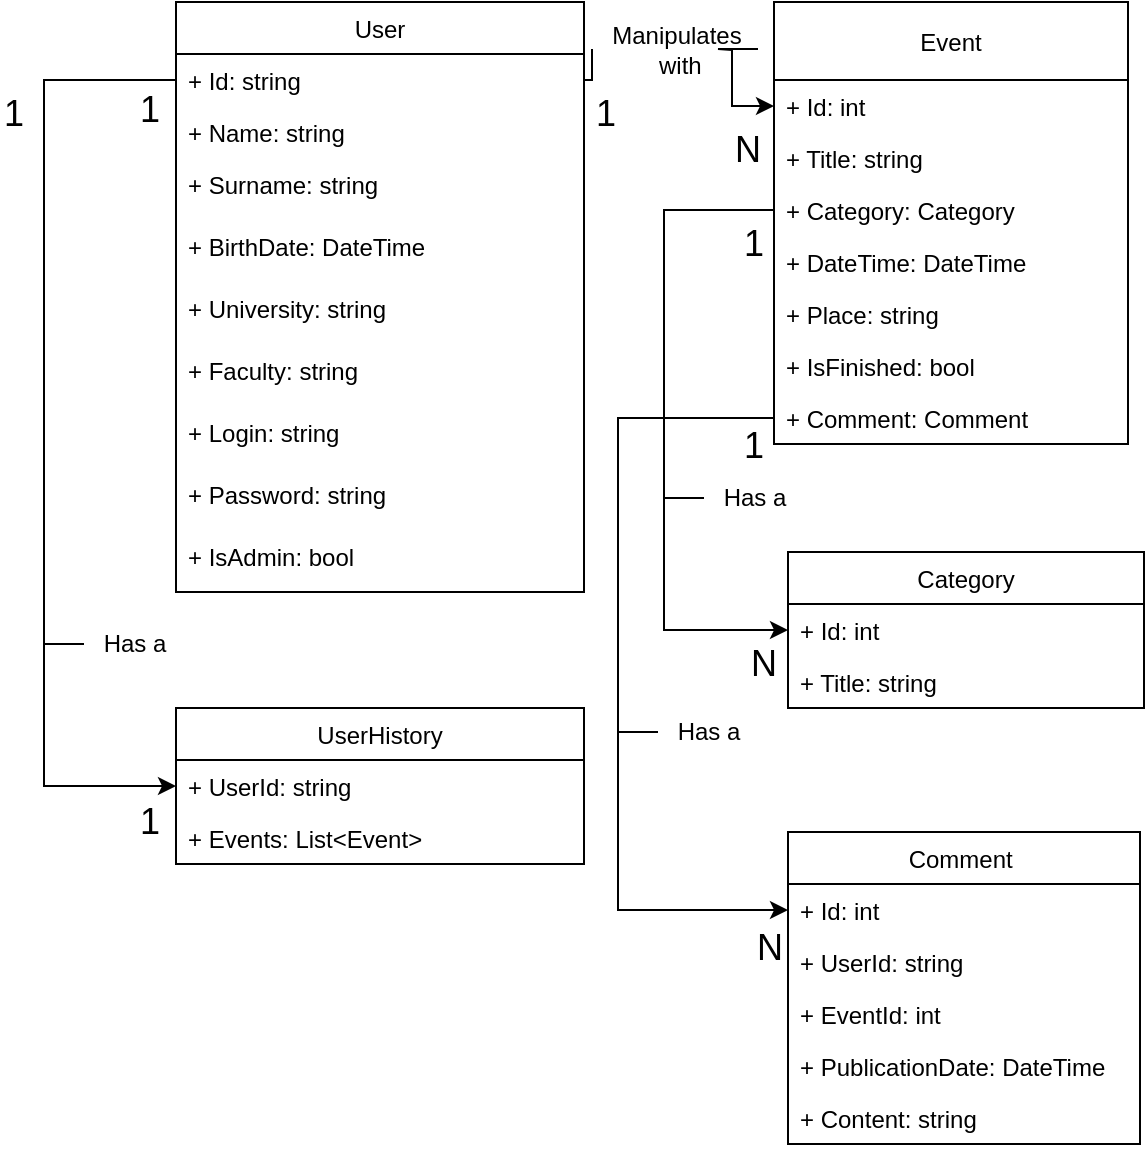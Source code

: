 <mxfile version="21.0.6" type="device"><diagram id="YNZQ1TM4mMwCLKo3sDfF" name="Page-1"><mxGraphModel dx="1050" dy="491" grid="0" gridSize="10" guides="1" tooltips="1" connect="1" arrows="1" fold="1" page="1" pageScale="1" pageWidth="827" pageHeight="1169" background="none" math="0" shadow="0"><root><mxCell id="0"/><mxCell id="1" parent="0"/><mxCell id="f6Bhwpb-TM4V7oOzHjNB-9" value="User" style="swimlane;fontStyle=0;childLayout=stackLayout;horizontal=1;startSize=26;fillColor=none;horizontalStack=0;resizeParent=1;resizeParentMax=0;resizeLast=0;collapsible=1;marginBottom=0;" parent="1" vertex="1"><mxGeometry x="180" y="28" width="204" height="295" as="geometry"/></mxCell><mxCell id="f6Bhwpb-TM4V7oOzHjNB-10" value="+ Id: string&#10;" style="text;strokeColor=none;fillColor=none;align=left;verticalAlign=top;spacingLeft=4;spacingRight=4;overflow=hidden;rotatable=0;points=[[0,0.5],[1,0.5]];portConstraint=eastwest;" parent="f6Bhwpb-TM4V7oOzHjNB-9" vertex="1"><mxGeometry y="26" width="204" height="26" as="geometry"/></mxCell><mxCell id="f6Bhwpb-TM4V7oOzHjNB-11" value="+ Name: string" style="text;strokeColor=none;fillColor=none;align=left;verticalAlign=top;spacingLeft=4;spacingRight=4;overflow=hidden;rotatable=0;points=[[0,0.5],[1,0.5]];portConstraint=eastwest;" parent="f6Bhwpb-TM4V7oOzHjNB-9" vertex="1"><mxGeometry y="52" width="204" height="26" as="geometry"/></mxCell><mxCell id="f6Bhwpb-TM4V7oOzHjNB-12" value="+ Surname: string&#10;" style="text;strokeColor=none;fillColor=none;align=left;verticalAlign=top;spacingLeft=4;spacingRight=4;overflow=hidden;rotatable=0;points=[[0,0.5],[1,0.5]];portConstraint=eastwest;" parent="f6Bhwpb-TM4V7oOzHjNB-9" vertex="1"><mxGeometry y="78" width="204" height="31" as="geometry"/></mxCell><mxCell id="f6Bhwpb-TM4V7oOzHjNB-19" value="+ BirthDate: DateTime" style="text;strokeColor=none;fillColor=none;align=left;verticalAlign=top;spacingLeft=4;spacingRight=4;overflow=hidden;rotatable=0;points=[[0,0.5],[1,0.5]];portConstraint=eastwest;" parent="f6Bhwpb-TM4V7oOzHjNB-9" vertex="1"><mxGeometry y="109" width="204" height="31" as="geometry"/></mxCell><mxCell id="f6Bhwpb-TM4V7oOzHjNB-20" value="+ University: string" style="text;strokeColor=none;fillColor=none;align=left;verticalAlign=top;spacingLeft=4;spacingRight=4;overflow=hidden;rotatable=0;points=[[0,0.5],[1,0.5]];portConstraint=eastwest;" parent="f6Bhwpb-TM4V7oOzHjNB-9" vertex="1"><mxGeometry y="140" width="204" height="31" as="geometry"/></mxCell><mxCell id="f6Bhwpb-TM4V7oOzHjNB-21" value="+ Faculty: string" style="text;strokeColor=none;fillColor=none;align=left;verticalAlign=top;spacingLeft=4;spacingRight=4;overflow=hidden;rotatable=0;points=[[0,0.5],[1,0.5]];portConstraint=eastwest;" parent="f6Bhwpb-TM4V7oOzHjNB-9" vertex="1"><mxGeometry y="171" width="204" height="31" as="geometry"/></mxCell><mxCell id="f6Bhwpb-TM4V7oOzHjNB-22" value="+ Login: string" style="text;strokeColor=none;fillColor=none;align=left;verticalAlign=top;spacingLeft=4;spacingRight=4;overflow=hidden;rotatable=0;points=[[0,0.5],[1,0.5]];portConstraint=eastwest;" parent="f6Bhwpb-TM4V7oOzHjNB-9" vertex="1"><mxGeometry y="202" width="204" height="31" as="geometry"/></mxCell><mxCell id="f6Bhwpb-TM4V7oOzHjNB-23" value="+ Password: string" style="text;strokeColor=none;fillColor=none;align=left;verticalAlign=top;spacingLeft=4;spacingRight=4;overflow=hidden;rotatable=0;points=[[0,0.5],[1,0.5]];portConstraint=eastwest;" parent="f6Bhwpb-TM4V7oOzHjNB-9" vertex="1"><mxGeometry y="233" width="204" height="31" as="geometry"/></mxCell><mxCell id="f6Bhwpb-TM4V7oOzHjNB-24" value="+ IsAdmin: bool" style="text;strokeColor=none;fillColor=none;align=left;verticalAlign=top;spacingLeft=4;spacingRight=4;overflow=hidden;rotatable=0;points=[[0,0.5],[1,0.5]];portConstraint=eastwest;" parent="f6Bhwpb-TM4V7oOzHjNB-9" vertex="1"><mxGeometry y="264" width="204" height="31" as="geometry"/></mxCell><mxCell id="f6Bhwpb-TM4V7oOzHjNB-13" value="Event" style="swimlane;fontStyle=0;childLayout=stackLayout;horizontal=1;startSize=39;fillColor=none;horizontalStack=0;resizeParent=1;resizeParentMax=0;resizeLast=0;collapsible=1;marginBottom=0;" parent="1" vertex="1"><mxGeometry x="479" y="28" width="177" height="221" as="geometry"/></mxCell><mxCell id="f6Bhwpb-TM4V7oOzHjNB-14" value="+ Id: int" style="text;strokeColor=none;fillColor=none;align=left;verticalAlign=top;spacingLeft=4;spacingRight=4;overflow=hidden;rotatable=0;points=[[0,0.5],[1,0.5]];portConstraint=eastwest;" parent="f6Bhwpb-TM4V7oOzHjNB-13" vertex="1"><mxGeometry y="39" width="177" height="26" as="geometry"/></mxCell><mxCell id="f6Bhwpb-TM4V7oOzHjNB-15" value="+ Title: string" style="text;strokeColor=none;fillColor=none;align=left;verticalAlign=top;spacingLeft=4;spacingRight=4;overflow=hidden;rotatable=0;points=[[0,0.5],[1,0.5]];portConstraint=eastwest;" parent="f6Bhwpb-TM4V7oOzHjNB-13" vertex="1"><mxGeometry y="65" width="177" height="26" as="geometry"/></mxCell><mxCell id="f6Bhwpb-TM4V7oOzHjNB-16" value="+ Category: Category" style="text;strokeColor=none;fillColor=none;align=left;verticalAlign=top;spacingLeft=4;spacingRight=4;overflow=hidden;rotatable=0;points=[[0,0.5],[1,0.5]];portConstraint=eastwest;" parent="f6Bhwpb-TM4V7oOzHjNB-13" vertex="1"><mxGeometry y="91" width="177" height="26" as="geometry"/></mxCell><mxCell id="f6Bhwpb-TM4V7oOzHjNB-18" value="+ DateTime: DateTime" style="text;strokeColor=none;fillColor=none;align=left;verticalAlign=top;spacingLeft=4;spacingRight=4;overflow=hidden;rotatable=0;points=[[0,0.5],[1,0.5]];portConstraint=eastwest;" parent="f6Bhwpb-TM4V7oOzHjNB-13" vertex="1"><mxGeometry y="117" width="177" height="26" as="geometry"/></mxCell><mxCell id="f6Bhwpb-TM4V7oOzHjNB-25" value="+ Place: string" style="text;strokeColor=none;fillColor=none;align=left;verticalAlign=top;spacingLeft=4;spacingRight=4;overflow=hidden;rotatable=0;points=[[0,0.5],[1,0.5]];portConstraint=eastwest;" parent="f6Bhwpb-TM4V7oOzHjNB-13" vertex="1"><mxGeometry y="143" width="177" height="26" as="geometry"/></mxCell><mxCell id="f6Bhwpb-TM4V7oOzHjNB-26" value="+ IsFinished: bool" style="text;strokeColor=none;fillColor=none;align=left;verticalAlign=top;spacingLeft=4;spacingRight=4;overflow=hidden;rotatable=0;points=[[0,0.5],[1,0.5]];portConstraint=eastwest;" parent="f6Bhwpb-TM4V7oOzHjNB-13" vertex="1"><mxGeometry y="169" width="177" height="26" as="geometry"/></mxCell><mxCell id="f6Bhwpb-TM4V7oOzHjNB-106" value="+ Comment: Comment" style="text;strokeColor=none;fillColor=none;align=left;verticalAlign=top;spacingLeft=4;spacingRight=4;overflow=hidden;rotatable=0;points=[[0,0.5],[1,0.5]];portConstraint=eastwest;" parent="f6Bhwpb-TM4V7oOzHjNB-13" vertex="1"><mxGeometry y="195" width="177" height="26" as="geometry"/></mxCell><mxCell id="f6Bhwpb-TM4V7oOzHjNB-27" value="Category" style="swimlane;fontStyle=0;childLayout=stackLayout;horizontal=1;startSize=26;fillColor=none;horizontalStack=0;resizeParent=1;resizeParentMax=0;resizeLast=0;collapsible=1;marginBottom=0;" parent="1" vertex="1"><mxGeometry x="486" y="303" width="178" height="78" as="geometry"/></mxCell><mxCell id="f6Bhwpb-TM4V7oOzHjNB-28" value="+ Id: int" style="text;strokeColor=none;fillColor=none;align=left;verticalAlign=top;spacingLeft=4;spacingRight=4;overflow=hidden;rotatable=0;points=[[0,0.5],[1,0.5]];portConstraint=eastwest;" parent="f6Bhwpb-TM4V7oOzHjNB-27" vertex="1"><mxGeometry y="26" width="178" height="26" as="geometry"/></mxCell><mxCell id="f6Bhwpb-TM4V7oOzHjNB-29" value="+ Title: string" style="text;strokeColor=none;fillColor=none;align=left;verticalAlign=top;spacingLeft=4;spacingRight=4;overflow=hidden;rotatable=0;points=[[0,0.5],[1,0.5]];portConstraint=eastwest;" parent="f6Bhwpb-TM4V7oOzHjNB-27" vertex="1"><mxGeometry y="52" width="178" height="26" as="geometry"/></mxCell><mxCell id="f6Bhwpb-TM4V7oOzHjNB-46" value="UserHistory" style="swimlane;fontStyle=0;childLayout=stackLayout;horizontal=1;startSize=26;fillColor=none;horizontalStack=0;resizeParent=1;resizeParentMax=0;resizeLast=0;collapsible=1;marginBottom=0;" parent="1" vertex="1"><mxGeometry x="180" y="381" width="204" height="78" as="geometry"/></mxCell><mxCell id="f6Bhwpb-TM4V7oOzHjNB-47" value="+ UserId: string" style="text;strokeColor=none;fillColor=none;align=left;verticalAlign=top;spacingLeft=4;spacingRight=4;overflow=hidden;rotatable=0;points=[[0,0.5],[1,0.5]];portConstraint=eastwest;" parent="f6Bhwpb-TM4V7oOzHjNB-46" vertex="1"><mxGeometry y="26" width="204" height="26" as="geometry"/></mxCell><mxCell id="f6Bhwpb-TM4V7oOzHjNB-48" value="+ Events: List&lt;Event&gt;" style="text;strokeColor=none;fillColor=none;align=left;verticalAlign=top;spacingLeft=4;spacingRight=4;overflow=hidden;rotatable=0;points=[[0,0.5],[1,0.5]];portConstraint=eastwest;" parent="f6Bhwpb-TM4V7oOzHjNB-46" vertex="1"><mxGeometry y="52" width="204" height="26" as="geometry"/></mxCell><mxCell id="f6Bhwpb-TM4V7oOzHjNB-59" value="Comment " style="swimlane;fontStyle=0;childLayout=stackLayout;horizontal=1;startSize=26;fillColor=none;horizontalStack=0;resizeParent=1;resizeParentMax=0;resizeLast=0;collapsible=1;marginBottom=0;" parent="1" vertex="1"><mxGeometry x="486" y="443" width="176" height="156" as="geometry"/></mxCell><mxCell id="f6Bhwpb-TM4V7oOzHjNB-61" value="+ Id: int" style="text;strokeColor=none;fillColor=none;align=left;verticalAlign=top;spacingLeft=4;spacingRight=4;overflow=hidden;rotatable=0;points=[[0,0.5],[1,0.5]];portConstraint=eastwest;" parent="f6Bhwpb-TM4V7oOzHjNB-59" vertex="1"><mxGeometry y="26" width="176" height="26" as="geometry"/></mxCell><mxCell id="f6Bhwpb-TM4V7oOzHjNB-60" value="+ UserId: string" style="text;strokeColor=none;fillColor=none;align=left;verticalAlign=top;spacingLeft=4;spacingRight=4;overflow=hidden;rotatable=0;points=[[0,0.5],[1,0.5]];portConstraint=eastwest;" parent="f6Bhwpb-TM4V7oOzHjNB-59" vertex="1"><mxGeometry y="52" width="176" height="26" as="geometry"/></mxCell><mxCell id="f6Bhwpb-TM4V7oOzHjNB-62" value="+ EventId: int" style="text;strokeColor=none;fillColor=none;align=left;verticalAlign=top;spacingLeft=4;spacingRight=4;overflow=hidden;rotatable=0;points=[[0,0.5],[1,0.5]];portConstraint=eastwest;" parent="f6Bhwpb-TM4V7oOzHjNB-59" vertex="1"><mxGeometry y="78" width="176" height="26" as="geometry"/></mxCell><mxCell id="f6Bhwpb-TM4V7oOzHjNB-63" value="+ PublicationDate: DateTime" style="text;strokeColor=none;fillColor=none;align=left;verticalAlign=top;spacingLeft=4;spacingRight=4;overflow=hidden;rotatable=0;points=[[0,0.5],[1,0.5]];portConstraint=eastwest;" parent="f6Bhwpb-TM4V7oOzHjNB-59" vertex="1"><mxGeometry y="104" width="176" height="26" as="geometry"/></mxCell><mxCell id="f6Bhwpb-TM4V7oOzHjNB-64" value="+ Content: string" style="text;strokeColor=none;fillColor=none;align=left;verticalAlign=top;spacingLeft=4;spacingRight=4;overflow=hidden;rotatable=0;points=[[0,0.5],[1,0.5]];portConstraint=eastwest;" parent="f6Bhwpb-TM4V7oOzHjNB-59" vertex="1"><mxGeometry y="130" width="176" height="26" as="geometry"/></mxCell><mxCell id="f6Bhwpb-TM4V7oOzHjNB-84" style="edgeStyle=orthogonalEdgeStyle;rounded=0;orthogonalLoop=1;jettySize=auto;html=1;exitX=1;exitY=0.5;exitDx=0;exitDy=0;entryX=0;entryY=0.5;entryDx=0;entryDy=0;startArrow=none;" parent="1" source="f6Bhwpb-TM4V7oOzHjNB-87" target="f6Bhwpb-TM4V7oOzHjNB-14" edge="1"><mxGeometry relative="1" as="geometry"><Array as="points"><mxPoint x="451" y="52"/><mxPoint x="458" y="52"/><mxPoint x="458" y="80"/></Array></mxGeometry></mxCell><mxCell id="f6Bhwpb-TM4V7oOzHjNB-94" style="edgeStyle=orthogonalEdgeStyle;rounded=0;orthogonalLoop=1;jettySize=auto;html=1;exitX=0;exitY=0.5;exitDx=0;exitDy=0;entryX=0;entryY=0.5;entryDx=0;entryDy=0;startArrow=none;" parent="1" source="f6Bhwpb-TM4V7oOzHjNB-95" target="f6Bhwpb-TM4V7oOzHjNB-28" edge="1"><mxGeometry relative="1" as="geometry"/></mxCell><mxCell id="f6Bhwpb-TM4V7oOzHjNB-87" value="Manipulates&lt;br&gt;&amp;nbsp;with" style="text;html=1;resizable=0;autosize=1;align=center;verticalAlign=middle;points=[];fillColor=none;strokeColor=none;rounded=0;" parent="1" vertex="1"><mxGeometry x="388" y="31" width="83" height="41" as="geometry"/></mxCell><mxCell id="f6Bhwpb-TM4V7oOzHjNB-100" value="" style="edgeStyle=orthogonalEdgeStyle;rounded=0;orthogonalLoop=1;jettySize=auto;html=1;exitX=1;exitY=0.5;exitDx=0;exitDy=0;entryX=0;entryY=0.5;entryDx=0;entryDy=0;endArrow=none;" parent="1" source="f6Bhwpb-TM4V7oOzHjNB-10" target="f6Bhwpb-TM4V7oOzHjNB-87" edge="1"><mxGeometry relative="1" as="geometry"><mxPoint x="384" y="67" as="sourcePoint"/><mxPoint x="486" y="80" as="targetPoint"/></mxGeometry></mxCell><mxCell id="f6Bhwpb-TM4V7oOzHjNB-95" value="Has a" style="text;html=1;resizable=0;autosize=1;align=center;verticalAlign=middle;points=[];fillColor=none;strokeColor=none;rounded=0;" parent="1" vertex="1"><mxGeometry x="444" y="263" width="49" height="26" as="geometry"/></mxCell><mxCell id="f6Bhwpb-TM4V7oOzHjNB-105" value="" style="edgeStyle=orthogonalEdgeStyle;rounded=0;orthogonalLoop=1;jettySize=auto;html=1;exitX=0;exitY=0.5;exitDx=0;exitDy=0;entryX=0;entryY=0.5;entryDx=0;entryDy=0;endArrow=none;" parent="1" source="f6Bhwpb-TM4V7oOzHjNB-16" target="f6Bhwpb-TM4V7oOzHjNB-95" edge="1"><mxGeometry relative="1" as="geometry"><mxPoint x="486" y="132" as="sourcePoint"/><mxPoint x="486" y="312" as="targetPoint"/></mxGeometry></mxCell><mxCell id="f6Bhwpb-TM4V7oOzHjNB-115" style="edgeStyle=orthogonalEdgeStyle;rounded=0;orthogonalLoop=1;jettySize=auto;html=1;exitX=0;exitY=0.5;exitDx=0;exitDy=0;entryX=0;entryY=0.5;entryDx=0;entryDy=0;startArrow=none;" parent="1" source="f6Bhwpb-TM4V7oOzHjNB-116" target="f6Bhwpb-TM4V7oOzHjNB-61" edge="1"><mxGeometry relative="1" as="geometry"><mxPoint x="463" y="459" as="targetPoint"/></mxGeometry></mxCell><mxCell id="f6Bhwpb-TM4V7oOzHjNB-116" value="Has a" style="text;html=1;resizable=0;autosize=1;align=center;verticalAlign=middle;points=[];fillColor=none;strokeColor=none;rounded=0;" parent="1" vertex="1"><mxGeometry x="421" y="380" width="49" height="26" as="geometry"/></mxCell><mxCell id="f6Bhwpb-TM4V7oOzHjNB-117" value="" style="edgeStyle=orthogonalEdgeStyle;rounded=0;orthogonalLoop=1;jettySize=auto;html=1;exitX=0;exitY=0.5;exitDx=0;exitDy=0;entryX=0;entryY=0.5;entryDx=0;entryDy=0;endArrow=none;" parent="1" source="f6Bhwpb-TM4V7oOzHjNB-106" target="f6Bhwpb-TM4V7oOzHjNB-116" edge="1"><mxGeometry relative="1" as="geometry"><mxPoint x="463" y="249" as="sourcePoint"/><mxPoint x="463" y="429" as="targetPoint"/></mxGeometry></mxCell><mxCell id="f6Bhwpb-TM4V7oOzHjNB-118" style="edgeStyle=orthogonalEdgeStyle;rounded=0;orthogonalLoop=1;jettySize=auto;html=1;exitX=0;exitY=0.5;exitDx=0;exitDy=0;entryX=0;entryY=0.5;entryDx=0;entryDy=0;startArrow=none;" parent="1" source="f6Bhwpb-TM4V7oOzHjNB-119" target="f6Bhwpb-TM4V7oOzHjNB-47" edge="1"><mxGeometry relative="1" as="geometry"/></mxCell><mxCell id="f6Bhwpb-TM4V7oOzHjNB-119" value="Has a" style="text;html=1;resizable=0;autosize=1;align=center;verticalAlign=middle;points=[];fillColor=none;strokeColor=none;rounded=0;" parent="1" vertex="1"><mxGeometry x="134" y="336" width="49" height="26" as="geometry"/></mxCell><mxCell id="f6Bhwpb-TM4V7oOzHjNB-120" value="" style="edgeStyle=orthogonalEdgeStyle;rounded=0;orthogonalLoop=1;jettySize=auto;html=1;exitX=0;exitY=0.5;exitDx=0;exitDy=0;entryX=0;entryY=0.5;entryDx=0;entryDy=0;endArrow=none;" parent="1" source="f6Bhwpb-TM4V7oOzHjNB-10" target="f6Bhwpb-TM4V7oOzHjNB-119" edge="1"><mxGeometry relative="1" as="geometry"><mxPoint x="180" y="67" as="sourcePoint"/><mxPoint x="180" y="420" as="targetPoint"/></mxGeometry></mxCell><mxCell id="1Lbwv7HblONt9kYlgJQU-2" value="1" style="text;strokeColor=none;align=center;fillColor=none;html=1;verticalAlign=middle;whiteSpace=wrap;rounded=0;fontSize=18;" parent="1" vertex="1"><mxGeometry x="388" y="74" width="14" height="19" as="geometry"/></mxCell><mxCell id="1Lbwv7HblONt9kYlgJQU-4" value="1" style="text;strokeColor=none;align=center;fillColor=none;html=1;verticalAlign=middle;whiteSpace=wrap;rounded=0;fontSize=18;" parent="1" vertex="1"><mxGeometry x="461.5" y="139" width="14" height="19" as="geometry"/></mxCell><mxCell id="1Lbwv7HblONt9kYlgJQU-5" value="1" style="text;strokeColor=none;align=center;fillColor=none;html=1;verticalAlign=middle;whiteSpace=wrap;rounded=0;fontSize=18;" parent="1" vertex="1"><mxGeometry x="461.5" y="240" width="14" height="19" as="geometry"/></mxCell><mxCell id="1Lbwv7HblONt9kYlgJQU-6" value="1" style="text;strokeColor=none;align=center;fillColor=none;html=1;verticalAlign=middle;whiteSpace=wrap;rounded=0;fontSize=18;" parent="1" vertex="1"><mxGeometry x="160" y="72" width="14" height="19" as="geometry"/></mxCell><mxCell id="1Lbwv7HblONt9kYlgJQU-7" value="1" style="text;strokeColor=none;align=center;fillColor=none;html=1;verticalAlign=middle;whiteSpace=wrap;rounded=0;fontSize=18;" parent="1" vertex="1"><mxGeometry x="92" y="74" width="14" height="19" as="geometry"/></mxCell><mxCell id="1Lbwv7HblONt9kYlgJQU-14" value="1" style="text;strokeColor=none;align=center;fillColor=none;html=1;verticalAlign=middle;whiteSpace=wrap;rounded=0;fontSize=18;" parent="1" vertex="1"><mxGeometry x="160" y="428" width="14" height="19" as="geometry"/></mxCell><mxCell id="1Lbwv7HblONt9kYlgJQU-16" value="N" style="text;strokeColor=none;align=center;fillColor=none;html=1;verticalAlign=middle;whiteSpace=wrap;rounded=0;fontSize=18;" parent="1" vertex="1"><mxGeometry x="465" y="345" width="18" height="27" as="geometry"/></mxCell><mxCell id="1Lbwv7HblONt9kYlgJQU-17" value="N" style="text;strokeColor=none;align=center;fillColor=none;html=1;verticalAlign=middle;whiteSpace=wrap;rounded=0;fontSize=18;" parent="1" vertex="1"><mxGeometry x="457" y="88" width="18" height="27" as="geometry"/></mxCell><mxCell id="1Lbwv7HblONt9kYlgJQU-18" value="N" style="text;strokeColor=none;align=center;fillColor=none;html=1;verticalAlign=middle;whiteSpace=wrap;rounded=0;fontSize=18;" parent="1" vertex="1"><mxGeometry x="468" y="487" width="18" height="27" as="geometry"/></mxCell></root></mxGraphModel></diagram></mxfile>